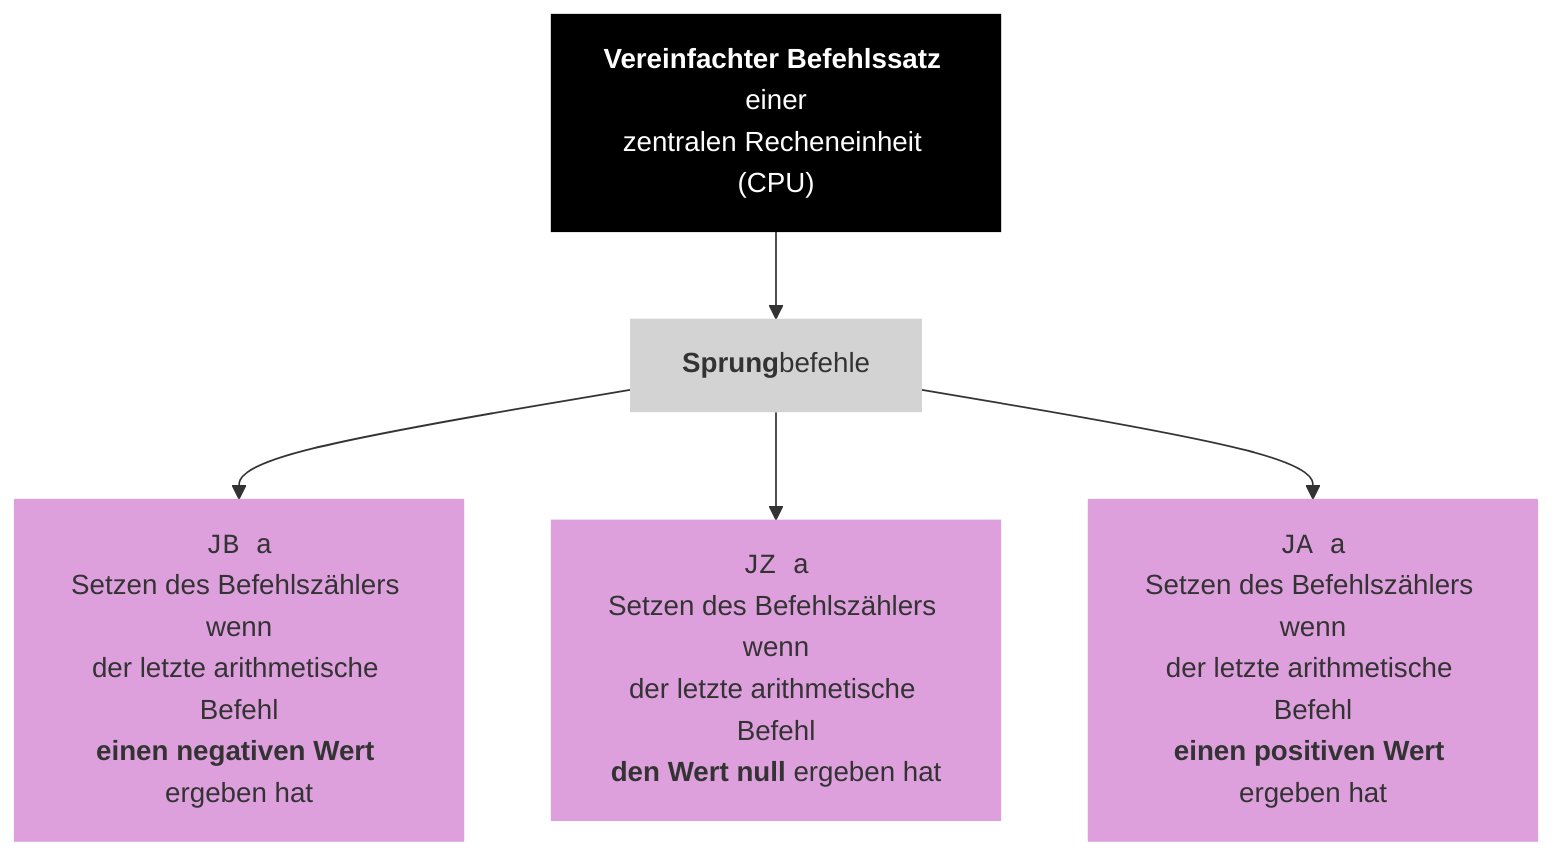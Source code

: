 flowchart

    Befehle["<b>Vereinfachter Befehlssatz</b> einer<br/>zentralen Recheneinheit (CPU)"]

    Befehle --> Sprung["<b>Sprung</b>befehle"]

    Sprung --> JB["<code>JB a</code><br/>Setzen des Befehlszählers wenn<br/>der letzte arithmetische Befehl<br/><b>einen negativen Wert</b> ergeben hat"]
    Sprung --> JZ["<code>JZ a</code><br/>Setzen des Befehlszählers wenn<br/>der letzte arithmetische Befehl<br/><b>den Wert null</b> ergeben hat"]
    Sprung --> JA["<code>JA a</code><br/>Setzen des Befehlszählers wenn<br/>der letzte arithmetische Befehl<br/><b>einen positiven Wert</b> ergeben hat"]

    style Befehle fill:black,color:white,stroke-width:0px

    style Sprung fill:lightgray,stroke-width:0px

    style JB fill:plum,stroke-width:0px
    style JZ fill:plum,stroke-width:0px
    style JA fill:plum,stroke-width:0px